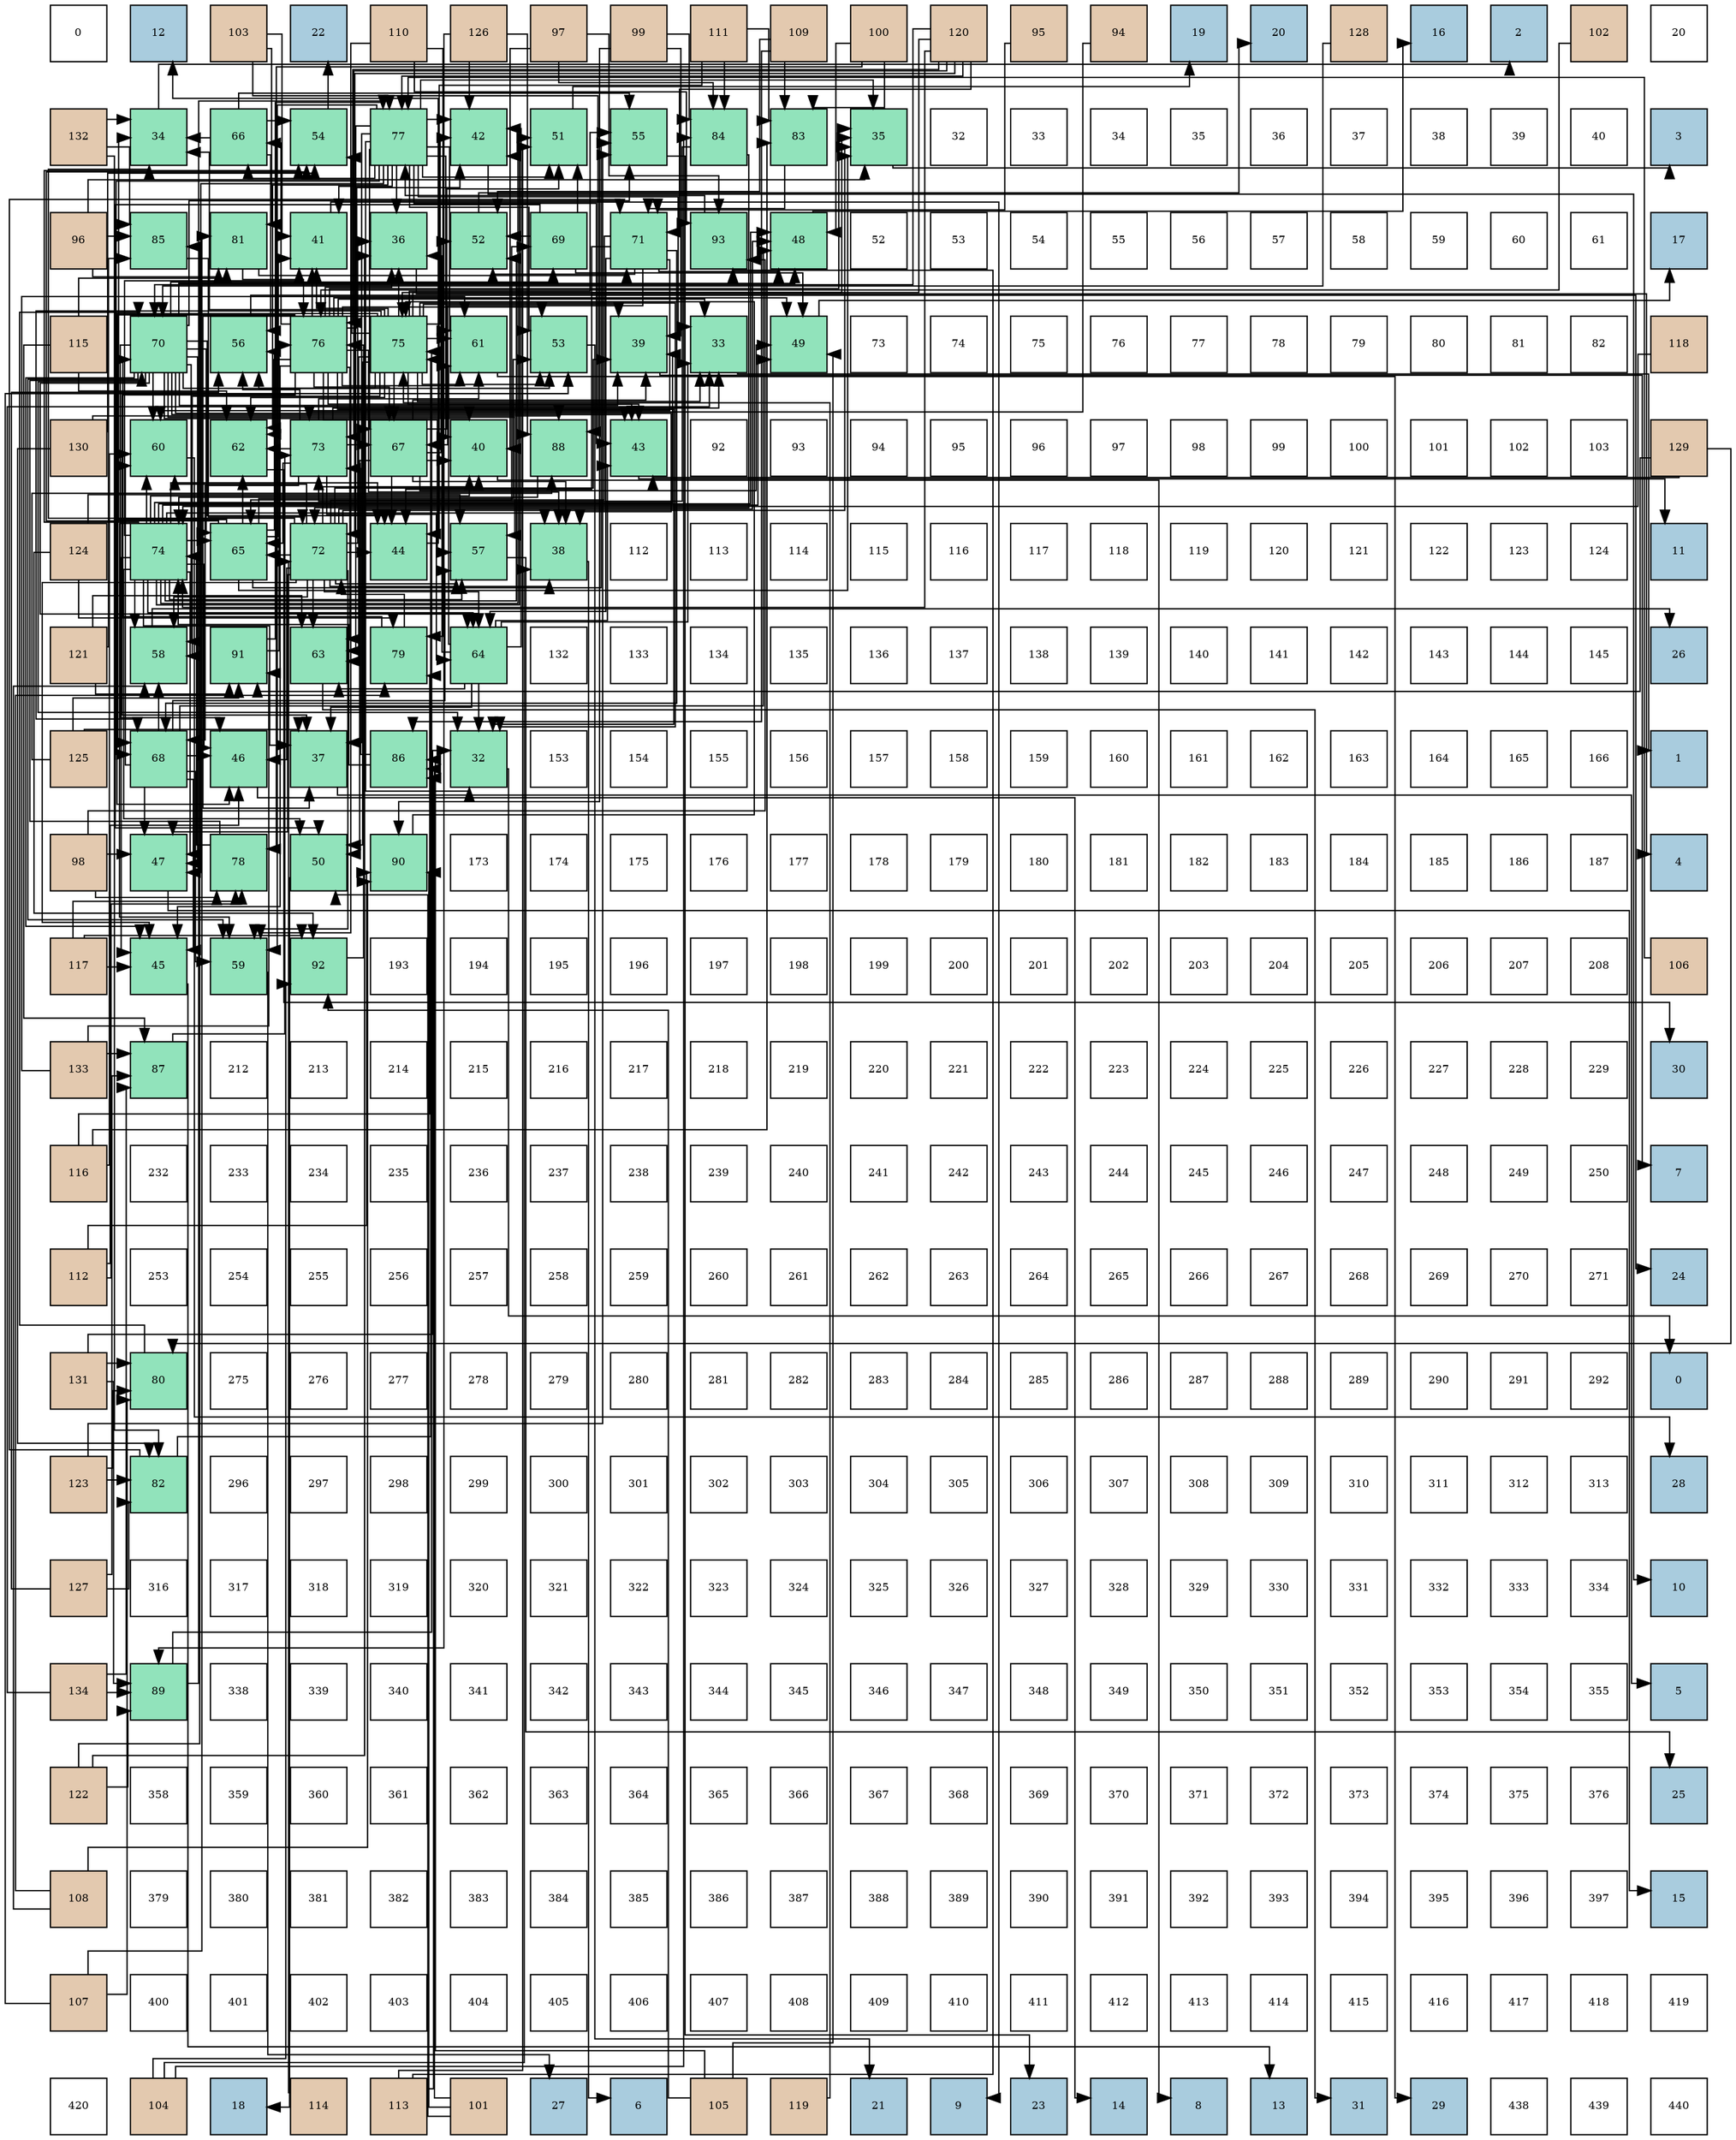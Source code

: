 digraph layout{
 rankdir=TB;
 splines=ortho;
 node [style=filled shape=square fixedsize=true width=0.6];
0[label="0", fontsize=8, fillcolor="#ffffff"];
1[label="12", fontsize=8, fillcolor="#a9ccde"];
2[label="103", fontsize=8, fillcolor="#e3c9af"];
3[label="22", fontsize=8, fillcolor="#a9ccde"];
4[label="110", fontsize=8, fillcolor="#e3c9af"];
5[label="126", fontsize=8, fillcolor="#e3c9af"];
6[label="97", fontsize=8, fillcolor="#e3c9af"];
7[label="99", fontsize=8, fillcolor="#e3c9af"];
8[label="111", fontsize=8, fillcolor="#e3c9af"];
9[label="109", fontsize=8, fillcolor="#e3c9af"];
10[label="100", fontsize=8, fillcolor="#e3c9af"];
11[label="120", fontsize=8, fillcolor="#e3c9af"];
12[label="95", fontsize=8, fillcolor="#e3c9af"];
13[label="94", fontsize=8, fillcolor="#e3c9af"];
14[label="19", fontsize=8, fillcolor="#a9ccde"];
15[label="20", fontsize=8, fillcolor="#a9ccde"];
16[label="128", fontsize=8, fillcolor="#e3c9af"];
17[label="16", fontsize=8, fillcolor="#a9ccde"];
18[label="2", fontsize=8, fillcolor="#a9ccde"];
19[label="102", fontsize=8, fillcolor="#e3c9af"];
20[label="20", fontsize=8, fillcolor="#ffffff"];
21[label="132", fontsize=8, fillcolor="#e3c9af"];
22[label="34", fontsize=8, fillcolor="#91e3bb"];
23[label="66", fontsize=8, fillcolor="#91e3bb"];
24[label="54", fontsize=8, fillcolor="#91e3bb"];
25[label="77", fontsize=8, fillcolor="#91e3bb"];
26[label="42", fontsize=8, fillcolor="#91e3bb"];
27[label="51", fontsize=8, fillcolor="#91e3bb"];
28[label="55", fontsize=8, fillcolor="#91e3bb"];
29[label="84", fontsize=8, fillcolor="#91e3bb"];
30[label="83", fontsize=8, fillcolor="#91e3bb"];
31[label="35", fontsize=8, fillcolor="#91e3bb"];
32[label="32", fontsize=8, fillcolor="#ffffff"];
33[label="33", fontsize=8, fillcolor="#ffffff"];
34[label="34", fontsize=8, fillcolor="#ffffff"];
35[label="35", fontsize=8, fillcolor="#ffffff"];
36[label="36", fontsize=8, fillcolor="#ffffff"];
37[label="37", fontsize=8, fillcolor="#ffffff"];
38[label="38", fontsize=8, fillcolor="#ffffff"];
39[label="39", fontsize=8, fillcolor="#ffffff"];
40[label="40", fontsize=8, fillcolor="#ffffff"];
41[label="3", fontsize=8, fillcolor="#a9ccde"];
42[label="96", fontsize=8, fillcolor="#e3c9af"];
43[label="85", fontsize=8, fillcolor="#91e3bb"];
44[label="81", fontsize=8, fillcolor="#91e3bb"];
45[label="41", fontsize=8, fillcolor="#91e3bb"];
46[label="36", fontsize=8, fillcolor="#91e3bb"];
47[label="52", fontsize=8, fillcolor="#91e3bb"];
48[label="69", fontsize=8, fillcolor="#91e3bb"];
49[label="71", fontsize=8, fillcolor="#91e3bb"];
50[label="93", fontsize=8, fillcolor="#91e3bb"];
51[label="48", fontsize=8, fillcolor="#91e3bb"];
52[label="52", fontsize=8, fillcolor="#ffffff"];
53[label="53", fontsize=8, fillcolor="#ffffff"];
54[label="54", fontsize=8, fillcolor="#ffffff"];
55[label="55", fontsize=8, fillcolor="#ffffff"];
56[label="56", fontsize=8, fillcolor="#ffffff"];
57[label="57", fontsize=8, fillcolor="#ffffff"];
58[label="58", fontsize=8, fillcolor="#ffffff"];
59[label="59", fontsize=8, fillcolor="#ffffff"];
60[label="60", fontsize=8, fillcolor="#ffffff"];
61[label="61", fontsize=8, fillcolor="#ffffff"];
62[label="17", fontsize=8, fillcolor="#a9ccde"];
63[label="115", fontsize=8, fillcolor="#e3c9af"];
64[label="70", fontsize=8, fillcolor="#91e3bb"];
65[label="56", fontsize=8, fillcolor="#91e3bb"];
66[label="76", fontsize=8, fillcolor="#91e3bb"];
67[label="75", fontsize=8, fillcolor="#91e3bb"];
68[label="61", fontsize=8, fillcolor="#91e3bb"];
69[label="53", fontsize=8, fillcolor="#91e3bb"];
70[label="39", fontsize=8, fillcolor="#91e3bb"];
71[label="33", fontsize=8, fillcolor="#91e3bb"];
72[label="49", fontsize=8, fillcolor="#91e3bb"];
73[label="73", fontsize=8, fillcolor="#ffffff"];
74[label="74", fontsize=8, fillcolor="#ffffff"];
75[label="75", fontsize=8, fillcolor="#ffffff"];
76[label="76", fontsize=8, fillcolor="#ffffff"];
77[label="77", fontsize=8, fillcolor="#ffffff"];
78[label="78", fontsize=8, fillcolor="#ffffff"];
79[label="79", fontsize=8, fillcolor="#ffffff"];
80[label="80", fontsize=8, fillcolor="#ffffff"];
81[label="81", fontsize=8, fillcolor="#ffffff"];
82[label="82", fontsize=8, fillcolor="#ffffff"];
83[label="118", fontsize=8, fillcolor="#e3c9af"];
84[label="130", fontsize=8, fillcolor="#e3c9af"];
85[label="60", fontsize=8, fillcolor="#91e3bb"];
86[label="62", fontsize=8, fillcolor="#91e3bb"];
87[label="73", fontsize=8, fillcolor="#91e3bb"];
88[label="67", fontsize=8, fillcolor="#91e3bb"];
89[label="40", fontsize=8, fillcolor="#91e3bb"];
90[label="88", fontsize=8, fillcolor="#91e3bb"];
91[label="43", fontsize=8, fillcolor="#91e3bb"];
92[label="92", fontsize=8, fillcolor="#ffffff"];
93[label="93", fontsize=8, fillcolor="#ffffff"];
94[label="94", fontsize=8, fillcolor="#ffffff"];
95[label="95", fontsize=8, fillcolor="#ffffff"];
96[label="96", fontsize=8, fillcolor="#ffffff"];
97[label="97", fontsize=8, fillcolor="#ffffff"];
98[label="98", fontsize=8, fillcolor="#ffffff"];
99[label="99", fontsize=8, fillcolor="#ffffff"];
100[label="100", fontsize=8, fillcolor="#ffffff"];
101[label="101", fontsize=8, fillcolor="#ffffff"];
102[label="102", fontsize=8, fillcolor="#ffffff"];
103[label="103", fontsize=8, fillcolor="#ffffff"];
104[label="129", fontsize=8, fillcolor="#e3c9af"];
105[label="124", fontsize=8, fillcolor="#e3c9af"];
106[label="74", fontsize=8, fillcolor="#91e3bb"];
107[label="65", fontsize=8, fillcolor="#91e3bb"];
108[label="72", fontsize=8, fillcolor="#91e3bb"];
109[label="44", fontsize=8, fillcolor="#91e3bb"];
110[label="57", fontsize=8, fillcolor="#91e3bb"];
111[label="38", fontsize=8, fillcolor="#91e3bb"];
112[label="112", fontsize=8, fillcolor="#ffffff"];
113[label="113", fontsize=8, fillcolor="#ffffff"];
114[label="114", fontsize=8, fillcolor="#ffffff"];
115[label="115", fontsize=8, fillcolor="#ffffff"];
116[label="116", fontsize=8, fillcolor="#ffffff"];
117[label="117", fontsize=8, fillcolor="#ffffff"];
118[label="118", fontsize=8, fillcolor="#ffffff"];
119[label="119", fontsize=8, fillcolor="#ffffff"];
120[label="120", fontsize=8, fillcolor="#ffffff"];
121[label="121", fontsize=8, fillcolor="#ffffff"];
122[label="122", fontsize=8, fillcolor="#ffffff"];
123[label="123", fontsize=8, fillcolor="#ffffff"];
124[label="124", fontsize=8, fillcolor="#ffffff"];
125[label="11", fontsize=8, fillcolor="#a9ccde"];
126[label="121", fontsize=8, fillcolor="#e3c9af"];
127[label="58", fontsize=8, fillcolor="#91e3bb"];
128[label="91", fontsize=8, fillcolor="#91e3bb"];
129[label="63", fontsize=8, fillcolor="#91e3bb"];
130[label="79", fontsize=8, fillcolor="#91e3bb"];
131[label="64", fontsize=8, fillcolor="#91e3bb"];
132[label="132", fontsize=8, fillcolor="#ffffff"];
133[label="133", fontsize=8, fillcolor="#ffffff"];
134[label="134", fontsize=8, fillcolor="#ffffff"];
135[label="135", fontsize=8, fillcolor="#ffffff"];
136[label="136", fontsize=8, fillcolor="#ffffff"];
137[label="137", fontsize=8, fillcolor="#ffffff"];
138[label="138", fontsize=8, fillcolor="#ffffff"];
139[label="139", fontsize=8, fillcolor="#ffffff"];
140[label="140", fontsize=8, fillcolor="#ffffff"];
141[label="141", fontsize=8, fillcolor="#ffffff"];
142[label="142", fontsize=8, fillcolor="#ffffff"];
143[label="143", fontsize=8, fillcolor="#ffffff"];
144[label="144", fontsize=8, fillcolor="#ffffff"];
145[label="145", fontsize=8, fillcolor="#ffffff"];
146[label="26", fontsize=8, fillcolor="#a9ccde"];
147[label="125", fontsize=8, fillcolor="#e3c9af"];
148[label="68", fontsize=8, fillcolor="#91e3bb"];
149[label="46", fontsize=8, fillcolor="#91e3bb"];
150[label="37", fontsize=8, fillcolor="#91e3bb"];
151[label="86", fontsize=8, fillcolor="#91e3bb"];
152[label="32", fontsize=8, fillcolor="#91e3bb"];
153[label="153", fontsize=8, fillcolor="#ffffff"];
154[label="154", fontsize=8, fillcolor="#ffffff"];
155[label="155", fontsize=8, fillcolor="#ffffff"];
156[label="156", fontsize=8, fillcolor="#ffffff"];
157[label="157", fontsize=8, fillcolor="#ffffff"];
158[label="158", fontsize=8, fillcolor="#ffffff"];
159[label="159", fontsize=8, fillcolor="#ffffff"];
160[label="160", fontsize=8, fillcolor="#ffffff"];
161[label="161", fontsize=8, fillcolor="#ffffff"];
162[label="162", fontsize=8, fillcolor="#ffffff"];
163[label="163", fontsize=8, fillcolor="#ffffff"];
164[label="164", fontsize=8, fillcolor="#ffffff"];
165[label="165", fontsize=8, fillcolor="#ffffff"];
166[label="166", fontsize=8, fillcolor="#ffffff"];
167[label="1", fontsize=8, fillcolor="#a9ccde"];
168[label="98", fontsize=8, fillcolor="#e3c9af"];
169[label="47", fontsize=8, fillcolor="#91e3bb"];
170[label="78", fontsize=8, fillcolor="#91e3bb"];
171[label="50", fontsize=8, fillcolor="#91e3bb"];
172[label="90", fontsize=8, fillcolor="#91e3bb"];
173[label="173", fontsize=8, fillcolor="#ffffff"];
174[label="174", fontsize=8, fillcolor="#ffffff"];
175[label="175", fontsize=8, fillcolor="#ffffff"];
176[label="176", fontsize=8, fillcolor="#ffffff"];
177[label="177", fontsize=8, fillcolor="#ffffff"];
178[label="178", fontsize=8, fillcolor="#ffffff"];
179[label="179", fontsize=8, fillcolor="#ffffff"];
180[label="180", fontsize=8, fillcolor="#ffffff"];
181[label="181", fontsize=8, fillcolor="#ffffff"];
182[label="182", fontsize=8, fillcolor="#ffffff"];
183[label="183", fontsize=8, fillcolor="#ffffff"];
184[label="184", fontsize=8, fillcolor="#ffffff"];
185[label="185", fontsize=8, fillcolor="#ffffff"];
186[label="186", fontsize=8, fillcolor="#ffffff"];
187[label="187", fontsize=8, fillcolor="#ffffff"];
188[label="4", fontsize=8, fillcolor="#a9ccde"];
189[label="117", fontsize=8, fillcolor="#e3c9af"];
190[label="45", fontsize=8, fillcolor="#91e3bb"];
191[label="59", fontsize=8, fillcolor="#91e3bb"];
192[label="92", fontsize=8, fillcolor="#91e3bb"];
193[label="193", fontsize=8, fillcolor="#ffffff"];
194[label="194", fontsize=8, fillcolor="#ffffff"];
195[label="195", fontsize=8, fillcolor="#ffffff"];
196[label="196", fontsize=8, fillcolor="#ffffff"];
197[label="197", fontsize=8, fillcolor="#ffffff"];
198[label="198", fontsize=8, fillcolor="#ffffff"];
199[label="199", fontsize=8, fillcolor="#ffffff"];
200[label="200", fontsize=8, fillcolor="#ffffff"];
201[label="201", fontsize=8, fillcolor="#ffffff"];
202[label="202", fontsize=8, fillcolor="#ffffff"];
203[label="203", fontsize=8, fillcolor="#ffffff"];
204[label="204", fontsize=8, fillcolor="#ffffff"];
205[label="205", fontsize=8, fillcolor="#ffffff"];
206[label="206", fontsize=8, fillcolor="#ffffff"];
207[label="207", fontsize=8, fillcolor="#ffffff"];
208[label="208", fontsize=8, fillcolor="#ffffff"];
209[label="106", fontsize=8, fillcolor="#e3c9af"];
210[label="133", fontsize=8, fillcolor="#e3c9af"];
211[label="87", fontsize=8, fillcolor="#91e3bb"];
212[label="212", fontsize=8, fillcolor="#ffffff"];
213[label="213", fontsize=8, fillcolor="#ffffff"];
214[label="214", fontsize=8, fillcolor="#ffffff"];
215[label="215", fontsize=8, fillcolor="#ffffff"];
216[label="216", fontsize=8, fillcolor="#ffffff"];
217[label="217", fontsize=8, fillcolor="#ffffff"];
218[label="218", fontsize=8, fillcolor="#ffffff"];
219[label="219", fontsize=8, fillcolor="#ffffff"];
220[label="220", fontsize=8, fillcolor="#ffffff"];
221[label="221", fontsize=8, fillcolor="#ffffff"];
222[label="222", fontsize=8, fillcolor="#ffffff"];
223[label="223", fontsize=8, fillcolor="#ffffff"];
224[label="224", fontsize=8, fillcolor="#ffffff"];
225[label="225", fontsize=8, fillcolor="#ffffff"];
226[label="226", fontsize=8, fillcolor="#ffffff"];
227[label="227", fontsize=8, fillcolor="#ffffff"];
228[label="228", fontsize=8, fillcolor="#ffffff"];
229[label="229", fontsize=8, fillcolor="#ffffff"];
230[label="30", fontsize=8, fillcolor="#a9ccde"];
231[label="116", fontsize=8, fillcolor="#e3c9af"];
232[label="232", fontsize=8, fillcolor="#ffffff"];
233[label="233", fontsize=8, fillcolor="#ffffff"];
234[label="234", fontsize=8, fillcolor="#ffffff"];
235[label="235", fontsize=8, fillcolor="#ffffff"];
236[label="236", fontsize=8, fillcolor="#ffffff"];
237[label="237", fontsize=8, fillcolor="#ffffff"];
238[label="238", fontsize=8, fillcolor="#ffffff"];
239[label="239", fontsize=8, fillcolor="#ffffff"];
240[label="240", fontsize=8, fillcolor="#ffffff"];
241[label="241", fontsize=8, fillcolor="#ffffff"];
242[label="242", fontsize=8, fillcolor="#ffffff"];
243[label="243", fontsize=8, fillcolor="#ffffff"];
244[label="244", fontsize=8, fillcolor="#ffffff"];
245[label="245", fontsize=8, fillcolor="#ffffff"];
246[label="246", fontsize=8, fillcolor="#ffffff"];
247[label="247", fontsize=8, fillcolor="#ffffff"];
248[label="248", fontsize=8, fillcolor="#ffffff"];
249[label="249", fontsize=8, fillcolor="#ffffff"];
250[label="250", fontsize=8, fillcolor="#ffffff"];
251[label="7", fontsize=8, fillcolor="#a9ccde"];
252[label="112", fontsize=8, fillcolor="#e3c9af"];
253[label="253", fontsize=8, fillcolor="#ffffff"];
254[label="254", fontsize=8, fillcolor="#ffffff"];
255[label="255", fontsize=8, fillcolor="#ffffff"];
256[label="256", fontsize=8, fillcolor="#ffffff"];
257[label="257", fontsize=8, fillcolor="#ffffff"];
258[label="258", fontsize=8, fillcolor="#ffffff"];
259[label="259", fontsize=8, fillcolor="#ffffff"];
260[label="260", fontsize=8, fillcolor="#ffffff"];
261[label="261", fontsize=8, fillcolor="#ffffff"];
262[label="262", fontsize=8, fillcolor="#ffffff"];
263[label="263", fontsize=8, fillcolor="#ffffff"];
264[label="264", fontsize=8, fillcolor="#ffffff"];
265[label="265", fontsize=8, fillcolor="#ffffff"];
266[label="266", fontsize=8, fillcolor="#ffffff"];
267[label="267", fontsize=8, fillcolor="#ffffff"];
268[label="268", fontsize=8, fillcolor="#ffffff"];
269[label="269", fontsize=8, fillcolor="#ffffff"];
270[label="270", fontsize=8, fillcolor="#ffffff"];
271[label="271", fontsize=8, fillcolor="#ffffff"];
272[label="24", fontsize=8, fillcolor="#a9ccde"];
273[label="131", fontsize=8, fillcolor="#e3c9af"];
274[label="80", fontsize=8, fillcolor="#91e3bb"];
275[label="275", fontsize=8, fillcolor="#ffffff"];
276[label="276", fontsize=8, fillcolor="#ffffff"];
277[label="277", fontsize=8, fillcolor="#ffffff"];
278[label="278", fontsize=8, fillcolor="#ffffff"];
279[label="279", fontsize=8, fillcolor="#ffffff"];
280[label="280", fontsize=8, fillcolor="#ffffff"];
281[label="281", fontsize=8, fillcolor="#ffffff"];
282[label="282", fontsize=8, fillcolor="#ffffff"];
283[label="283", fontsize=8, fillcolor="#ffffff"];
284[label="284", fontsize=8, fillcolor="#ffffff"];
285[label="285", fontsize=8, fillcolor="#ffffff"];
286[label="286", fontsize=8, fillcolor="#ffffff"];
287[label="287", fontsize=8, fillcolor="#ffffff"];
288[label="288", fontsize=8, fillcolor="#ffffff"];
289[label="289", fontsize=8, fillcolor="#ffffff"];
290[label="290", fontsize=8, fillcolor="#ffffff"];
291[label="291", fontsize=8, fillcolor="#ffffff"];
292[label="292", fontsize=8, fillcolor="#ffffff"];
293[label="0", fontsize=8, fillcolor="#a9ccde"];
294[label="123", fontsize=8, fillcolor="#e3c9af"];
295[label="82", fontsize=8, fillcolor="#91e3bb"];
296[label="296", fontsize=8, fillcolor="#ffffff"];
297[label="297", fontsize=8, fillcolor="#ffffff"];
298[label="298", fontsize=8, fillcolor="#ffffff"];
299[label="299", fontsize=8, fillcolor="#ffffff"];
300[label="300", fontsize=8, fillcolor="#ffffff"];
301[label="301", fontsize=8, fillcolor="#ffffff"];
302[label="302", fontsize=8, fillcolor="#ffffff"];
303[label="303", fontsize=8, fillcolor="#ffffff"];
304[label="304", fontsize=8, fillcolor="#ffffff"];
305[label="305", fontsize=8, fillcolor="#ffffff"];
306[label="306", fontsize=8, fillcolor="#ffffff"];
307[label="307", fontsize=8, fillcolor="#ffffff"];
308[label="308", fontsize=8, fillcolor="#ffffff"];
309[label="309", fontsize=8, fillcolor="#ffffff"];
310[label="310", fontsize=8, fillcolor="#ffffff"];
311[label="311", fontsize=8, fillcolor="#ffffff"];
312[label="312", fontsize=8, fillcolor="#ffffff"];
313[label="313", fontsize=8, fillcolor="#ffffff"];
314[label="28", fontsize=8, fillcolor="#a9ccde"];
315[label="127", fontsize=8, fillcolor="#e3c9af"];
316[label="316", fontsize=8, fillcolor="#ffffff"];
317[label="317", fontsize=8, fillcolor="#ffffff"];
318[label="318", fontsize=8, fillcolor="#ffffff"];
319[label="319", fontsize=8, fillcolor="#ffffff"];
320[label="320", fontsize=8, fillcolor="#ffffff"];
321[label="321", fontsize=8, fillcolor="#ffffff"];
322[label="322", fontsize=8, fillcolor="#ffffff"];
323[label="323", fontsize=8, fillcolor="#ffffff"];
324[label="324", fontsize=8, fillcolor="#ffffff"];
325[label="325", fontsize=8, fillcolor="#ffffff"];
326[label="326", fontsize=8, fillcolor="#ffffff"];
327[label="327", fontsize=8, fillcolor="#ffffff"];
328[label="328", fontsize=8, fillcolor="#ffffff"];
329[label="329", fontsize=8, fillcolor="#ffffff"];
330[label="330", fontsize=8, fillcolor="#ffffff"];
331[label="331", fontsize=8, fillcolor="#ffffff"];
332[label="332", fontsize=8, fillcolor="#ffffff"];
333[label="333", fontsize=8, fillcolor="#ffffff"];
334[label="334", fontsize=8, fillcolor="#ffffff"];
335[label="10", fontsize=8, fillcolor="#a9ccde"];
336[label="134", fontsize=8, fillcolor="#e3c9af"];
337[label="89", fontsize=8, fillcolor="#91e3bb"];
338[label="338", fontsize=8, fillcolor="#ffffff"];
339[label="339", fontsize=8, fillcolor="#ffffff"];
340[label="340", fontsize=8, fillcolor="#ffffff"];
341[label="341", fontsize=8, fillcolor="#ffffff"];
342[label="342", fontsize=8, fillcolor="#ffffff"];
343[label="343", fontsize=8, fillcolor="#ffffff"];
344[label="344", fontsize=8, fillcolor="#ffffff"];
345[label="345", fontsize=8, fillcolor="#ffffff"];
346[label="346", fontsize=8, fillcolor="#ffffff"];
347[label="347", fontsize=8, fillcolor="#ffffff"];
348[label="348", fontsize=8, fillcolor="#ffffff"];
349[label="349", fontsize=8, fillcolor="#ffffff"];
350[label="350", fontsize=8, fillcolor="#ffffff"];
351[label="351", fontsize=8, fillcolor="#ffffff"];
352[label="352", fontsize=8, fillcolor="#ffffff"];
353[label="353", fontsize=8, fillcolor="#ffffff"];
354[label="354", fontsize=8, fillcolor="#ffffff"];
355[label="355", fontsize=8, fillcolor="#ffffff"];
356[label="5", fontsize=8, fillcolor="#a9ccde"];
357[label="122", fontsize=8, fillcolor="#e3c9af"];
358[label="358", fontsize=8, fillcolor="#ffffff"];
359[label="359", fontsize=8, fillcolor="#ffffff"];
360[label="360", fontsize=8, fillcolor="#ffffff"];
361[label="361", fontsize=8, fillcolor="#ffffff"];
362[label="362", fontsize=8, fillcolor="#ffffff"];
363[label="363", fontsize=8, fillcolor="#ffffff"];
364[label="364", fontsize=8, fillcolor="#ffffff"];
365[label="365", fontsize=8, fillcolor="#ffffff"];
366[label="366", fontsize=8, fillcolor="#ffffff"];
367[label="367", fontsize=8, fillcolor="#ffffff"];
368[label="368", fontsize=8, fillcolor="#ffffff"];
369[label="369", fontsize=8, fillcolor="#ffffff"];
370[label="370", fontsize=8, fillcolor="#ffffff"];
371[label="371", fontsize=8, fillcolor="#ffffff"];
372[label="372", fontsize=8, fillcolor="#ffffff"];
373[label="373", fontsize=8, fillcolor="#ffffff"];
374[label="374", fontsize=8, fillcolor="#ffffff"];
375[label="375", fontsize=8, fillcolor="#ffffff"];
376[label="376", fontsize=8, fillcolor="#ffffff"];
377[label="25", fontsize=8, fillcolor="#a9ccde"];
378[label="108", fontsize=8, fillcolor="#e3c9af"];
379[label="379", fontsize=8, fillcolor="#ffffff"];
380[label="380", fontsize=8, fillcolor="#ffffff"];
381[label="381", fontsize=8, fillcolor="#ffffff"];
382[label="382", fontsize=8, fillcolor="#ffffff"];
383[label="383", fontsize=8, fillcolor="#ffffff"];
384[label="384", fontsize=8, fillcolor="#ffffff"];
385[label="385", fontsize=8, fillcolor="#ffffff"];
386[label="386", fontsize=8, fillcolor="#ffffff"];
387[label="387", fontsize=8, fillcolor="#ffffff"];
388[label="388", fontsize=8, fillcolor="#ffffff"];
389[label="389", fontsize=8, fillcolor="#ffffff"];
390[label="390", fontsize=8, fillcolor="#ffffff"];
391[label="391", fontsize=8, fillcolor="#ffffff"];
392[label="392", fontsize=8, fillcolor="#ffffff"];
393[label="393", fontsize=8, fillcolor="#ffffff"];
394[label="394", fontsize=8, fillcolor="#ffffff"];
395[label="395", fontsize=8, fillcolor="#ffffff"];
396[label="396", fontsize=8, fillcolor="#ffffff"];
397[label="397", fontsize=8, fillcolor="#ffffff"];
398[label="15", fontsize=8, fillcolor="#a9ccde"];
399[label="107", fontsize=8, fillcolor="#e3c9af"];
400[label="400", fontsize=8, fillcolor="#ffffff"];
401[label="401", fontsize=8, fillcolor="#ffffff"];
402[label="402", fontsize=8, fillcolor="#ffffff"];
403[label="403", fontsize=8, fillcolor="#ffffff"];
404[label="404", fontsize=8, fillcolor="#ffffff"];
405[label="405", fontsize=8, fillcolor="#ffffff"];
406[label="406", fontsize=8, fillcolor="#ffffff"];
407[label="407", fontsize=8, fillcolor="#ffffff"];
408[label="408", fontsize=8, fillcolor="#ffffff"];
409[label="409", fontsize=8, fillcolor="#ffffff"];
410[label="410", fontsize=8, fillcolor="#ffffff"];
411[label="411", fontsize=8, fillcolor="#ffffff"];
412[label="412", fontsize=8, fillcolor="#ffffff"];
413[label="413", fontsize=8, fillcolor="#ffffff"];
414[label="414", fontsize=8, fillcolor="#ffffff"];
415[label="415", fontsize=8, fillcolor="#ffffff"];
416[label="416", fontsize=8, fillcolor="#ffffff"];
417[label="417", fontsize=8, fillcolor="#ffffff"];
418[label="418", fontsize=8, fillcolor="#ffffff"];
419[label="419", fontsize=8, fillcolor="#ffffff"];
420[label="420", fontsize=8, fillcolor="#ffffff"];
421[label="104", fontsize=8, fillcolor="#e3c9af"];
422[label="18", fontsize=8, fillcolor="#a9ccde"];
423[label="114", fontsize=8, fillcolor="#e3c9af"];
424[label="113", fontsize=8, fillcolor="#e3c9af"];
425[label="101", fontsize=8, fillcolor="#e3c9af"];
426[label="27", fontsize=8, fillcolor="#a9ccde"];
427[label="6", fontsize=8, fillcolor="#a9ccde"];
428[label="105", fontsize=8, fillcolor="#e3c9af"];
429[label="119", fontsize=8, fillcolor="#e3c9af"];
430[label="21", fontsize=8, fillcolor="#a9ccde"];
431[label="9", fontsize=8, fillcolor="#a9ccde"];
432[label="23", fontsize=8, fillcolor="#a9ccde"];
433[label="14", fontsize=8, fillcolor="#a9ccde"];
434[label="8", fontsize=8, fillcolor="#a9ccde"];
435[label="13", fontsize=8, fillcolor="#a9ccde"];
436[label="31", fontsize=8, fillcolor="#a9ccde"];
437[label="29", fontsize=8, fillcolor="#a9ccde"];
438[label="438", fontsize=8, fillcolor="#ffffff"];
439[label="439", fontsize=8, fillcolor="#ffffff"];
440[label="440", fontsize=8, fillcolor="#ffffff"];
edge [constraint=false, style=vis];152 -> 293;
71 -> 167;
22 -> 18;
31 -> 41;
46 -> 188;
150 -> 356;
111 -> 427;
70 -> 251;
89 -> 434;
45 -> 431;
26 -> 335;
91 -> 125;
109 -> 1;
190 -> 435;
149 -> 433;
169 -> 398;
51 -> 17;
72 -> 62;
171 -> 422;
27 -> 14;
47 -> 15;
69 -> 430;
24 -> 3;
28 -> 432;
65 -> 272;
110 -> 377;
127 -> 146;
191 -> 426;
85 -> 314;
68 -> 437;
86 -> 230;
129 -> 436;
131 -> 152;
131 -> 71;
131 -> 46;
131 -> 150;
131 -> 26;
131 -> 91;
131 -> 68;
131 -> 129;
107 -> 22;
107 -> 31;
107 -> 45;
107 -> 69;
107 -> 24;
107 -> 28;
107 -> 65;
107 -> 86;
23 -> 22;
23 -> 24;
23 -> 28;
23 -> 65;
88 -> 111;
88 -> 70;
88 -> 89;
88 -> 109;
88 -> 72;
88 -> 171;
88 -> 27;
88 -> 47;
148 -> 190;
148 -> 149;
148 -> 169;
148 -> 51;
148 -> 110;
148 -> 127;
148 -> 191;
148 -> 85;
48 -> 72;
48 -> 171;
48 -> 27;
48 -> 47;
64 -> 152;
64 -> 111;
64 -> 70;
64 -> 89;
64 -> 91;
64 -> 109;
64 -> 190;
64 -> 149;
64 -> 169;
64 -> 51;
64 -> 69;
64 -> 28;
64 -> 110;
64 -> 127;
64 -> 191;
64 -> 85;
64 -> 131;
64 -> 107;
64 -> 48;
49 -> 109;
49 -> 51;
49 -> 47;
49 -> 85;
49 -> 131;
49 -> 107;
49 -> 88;
49 -> 148;
108 -> 22;
108 -> 31;
108 -> 46;
108 -> 111;
108 -> 70;
108 -> 89;
108 -> 109;
108 -> 190;
108 -> 149;
108 -> 169;
108 -> 51;
108 -> 110;
108 -> 127;
108 -> 191;
108 -> 85;
108 -> 129;
108 -> 131;
108 -> 107;
108 -> 48;
87 -> 71;
87 -> 65;
87 -> 68;
87 -> 86;
87 -> 131;
87 -> 107;
87 -> 88;
87 -> 148;
106 -> 150;
106 -> 111;
106 -> 70;
106 -> 89;
106 -> 45;
106 -> 26;
106 -> 109;
106 -> 190;
106 -> 149;
106 -> 169;
106 -> 51;
106 -> 72;
106 -> 171;
106 -> 27;
106 -> 47;
106 -> 24;
106 -> 110;
106 -> 127;
106 -> 191;
106 -> 85;
106 -> 131;
106 -> 107;
67 -> 152;
67 -> 71;
67 -> 22;
67 -> 31;
67 -> 46;
67 -> 150;
67 -> 70;
67 -> 45;
67 -> 26;
67 -> 91;
67 -> 149;
67 -> 171;
67 -> 69;
67 -> 24;
67 -> 28;
67 -> 65;
67 -> 127;
67 -> 68;
67 -> 86;
67 -> 129;
67 -> 88;
67 -> 148;
66 -> 152;
66 -> 71;
66 -> 31;
66 -> 46;
66 -> 150;
66 -> 111;
66 -> 45;
66 -> 26;
66 -> 91;
66 -> 190;
66 -> 72;
66 -> 69;
66 -> 110;
66 -> 68;
66 -> 86;
66 -> 129;
66 -> 23;
66 -> 88;
66 -> 148;
25 -> 152;
25 -> 71;
25 -> 31;
25 -> 46;
25 -> 150;
25 -> 89;
25 -> 45;
25 -> 26;
25 -> 91;
25 -> 169;
25 -> 27;
25 -> 69;
25 -> 191;
25 -> 68;
25 -> 86;
25 -> 129;
25 -> 23;
25 -> 88;
25 -> 148;
170 -> 64;
170 -> 106;
130 -> 64;
130 -> 108;
274 -> 64;
44 -> 49;
44 -> 66;
295 -> 49;
295 -> 67;
30 -> 49;
29 -> 108;
29 -> 87;
43 -> 108;
151 -> 87;
151 -> 106;
211 -> 87;
90 -> 106;
337 -> 67;
337 -> 25;
172 -> 67;
128 -> 66;
128 -> 25;
192 -> 66;
50 -> 25;
13 -> 87;
12 -> 49;
42 -> 31;
42 -> 44;
42 -> 43;
6 -> 89;
6 -> 29;
6 -> 50;
168 -> 169;
168 -> 170;
168 -> 50;
7 -> 70;
7 -> 29;
7 -> 172;
10 -> 51;
10 -> 170;
10 -> 30;
425 -> 171;
425 -> 151;
425 -> 172;
19 -> 66;
2 -> 45;
2 -> 44;
2 -> 90;
421 -> 111;
421 -> 29;
421 -> 192;
428 -> 72;
428 -> 151;
428 -> 192;
209 -> 25;
399 -> 69;
399 -> 274;
399 -> 44;
378 -> 127;
378 -> 130;
378 -> 172;
9 -> 47;
9 -> 30;
9 -> 151;
4 -> 191;
4 -> 130;
4 -> 50;
8 -> 109;
8 -> 30;
8 -> 29;
252 -> 149;
252 -> 170;
252 -> 172;
424 -> 27;
424 -> 151;
424 -> 50;
423 -> 108;
63 -> 86;
63 -> 44;
63 -> 211;
231 -> 85;
231 -> 130;
231 -> 30;
189 -> 190;
189 -> 170;
189 -> 192;
83 -> 106;
429 -> 67;
11 -> 64;
11 -> 49;
11 -> 108;
11 -> 87;
11 -> 106;
11 -> 67;
11 -> 66;
11 -> 25;
126 -> 129;
126 -> 43;
126 -> 128;
357 -> 46;
357 -> 43;
357 -> 337;
294 -> 28;
294 -> 274;
294 -> 295;
105 -> 110;
105 -> 130;
105 -> 192;
147 -> 150;
147 -> 90;
147 -> 128;
5 -> 26;
5 -> 90;
5 -> 337;
315 -> 65;
315 -> 295;
315 -> 211;
16 -> 64;
104 -> 91;
104 -> 274;
104 -> 128;
84 -> 24;
84 -> 295;
84 -> 90;
273 -> 152;
273 -> 274;
273 -> 337;
21 -> 22;
21 -> 295;
21 -> 43;
210 -> 68;
210 -> 211;
210 -> 128;
336 -> 71;
336 -> 211;
336 -> 337;
edge [constraint=true, style=invis];
0 -> 21 -> 42 -> 63 -> 84 -> 105 -> 126 -> 147 -> 168 -> 189 -> 210 -> 231 -> 252 -> 273 -> 294 -> 315 -> 336 -> 357 -> 378 -> 399 -> 420;
1 -> 22 -> 43 -> 64 -> 85 -> 106 -> 127 -> 148 -> 169 -> 190 -> 211 -> 232 -> 253 -> 274 -> 295 -> 316 -> 337 -> 358 -> 379 -> 400 -> 421;
2 -> 23 -> 44 -> 65 -> 86 -> 107 -> 128 -> 149 -> 170 -> 191 -> 212 -> 233 -> 254 -> 275 -> 296 -> 317 -> 338 -> 359 -> 380 -> 401 -> 422;
3 -> 24 -> 45 -> 66 -> 87 -> 108 -> 129 -> 150 -> 171 -> 192 -> 213 -> 234 -> 255 -> 276 -> 297 -> 318 -> 339 -> 360 -> 381 -> 402 -> 423;
4 -> 25 -> 46 -> 67 -> 88 -> 109 -> 130 -> 151 -> 172 -> 193 -> 214 -> 235 -> 256 -> 277 -> 298 -> 319 -> 340 -> 361 -> 382 -> 403 -> 424;
5 -> 26 -> 47 -> 68 -> 89 -> 110 -> 131 -> 152 -> 173 -> 194 -> 215 -> 236 -> 257 -> 278 -> 299 -> 320 -> 341 -> 362 -> 383 -> 404 -> 425;
6 -> 27 -> 48 -> 69 -> 90 -> 111 -> 132 -> 153 -> 174 -> 195 -> 216 -> 237 -> 258 -> 279 -> 300 -> 321 -> 342 -> 363 -> 384 -> 405 -> 426;
7 -> 28 -> 49 -> 70 -> 91 -> 112 -> 133 -> 154 -> 175 -> 196 -> 217 -> 238 -> 259 -> 280 -> 301 -> 322 -> 343 -> 364 -> 385 -> 406 -> 427;
8 -> 29 -> 50 -> 71 -> 92 -> 113 -> 134 -> 155 -> 176 -> 197 -> 218 -> 239 -> 260 -> 281 -> 302 -> 323 -> 344 -> 365 -> 386 -> 407 -> 428;
9 -> 30 -> 51 -> 72 -> 93 -> 114 -> 135 -> 156 -> 177 -> 198 -> 219 -> 240 -> 261 -> 282 -> 303 -> 324 -> 345 -> 366 -> 387 -> 408 -> 429;
10 -> 31 -> 52 -> 73 -> 94 -> 115 -> 136 -> 157 -> 178 -> 199 -> 220 -> 241 -> 262 -> 283 -> 304 -> 325 -> 346 -> 367 -> 388 -> 409 -> 430;
11 -> 32 -> 53 -> 74 -> 95 -> 116 -> 137 -> 158 -> 179 -> 200 -> 221 -> 242 -> 263 -> 284 -> 305 -> 326 -> 347 -> 368 -> 389 -> 410 -> 431;
12 -> 33 -> 54 -> 75 -> 96 -> 117 -> 138 -> 159 -> 180 -> 201 -> 222 -> 243 -> 264 -> 285 -> 306 -> 327 -> 348 -> 369 -> 390 -> 411 -> 432;
13 -> 34 -> 55 -> 76 -> 97 -> 118 -> 139 -> 160 -> 181 -> 202 -> 223 -> 244 -> 265 -> 286 -> 307 -> 328 -> 349 -> 370 -> 391 -> 412 -> 433;
14 -> 35 -> 56 -> 77 -> 98 -> 119 -> 140 -> 161 -> 182 -> 203 -> 224 -> 245 -> 266 -> 287 -> 308 -> 329 -> 350 -> 371 -> 392 -> 413 -> 434;
15 -> 36 -> 57 -> 78 -> 99 -> 120 -> 141 -> 162 -> 183 -> 204 -> 225 -> 246 -> 267 -> 288 -> 309 -> 330 -> 351 -> 372 -> 393 -> 414 -> 435;
16 -> 37 -> 58 -> 79 -> 100 -> 121 -> 142 -> 163 -> 184 -> 205 -> 226 -> 247 -> 268 -> 289 -> 310 -> 331 -> 352 -> 373 -> 394 -> 415 -> 436;
17 -> 38 -> 59 -> 80 -> 101 -> 122 -> 143 -> 164 -> 185 -> 206 -> 227 -> 248 -> 269 -> 290 -> 311 -> 332 -> 353 -> 374 -> 395 -> 416 -> 437;
18 -> 39 -> 60 -> 81 -> 102 -> 123 -> 144 -> 165 -> 186 -> 207 -> 228 -> 249 -> 270 -> 291 -> 312 -> 333 -> 354 -> 375 -> 396 -> 417 -> 438;
19 -> 40 -> 61 -> 82 -> 103 -> 124 -> 145 -> 166 -> 187 -> 208 -> 229 -> 250 -> 271 -> 292 -> 313 -> 334 -> 355 -> 376 -> 397 -> 418 -> 439;
20 -> 41 -> 62 -> 83 -> 104 -> 125 -> 146 -> 167 -> 188 -> 209 -> 230 -> 251 -> 272 -> 293 -> 314 -> 335 -> 356 -> 377 -> 398 -> 419 -> 440;
rank = same {0 -> 1 -> 2 -> 3 -> 4 -> 5 -> 6 -> 7 -> 8 -> 9 -> 10 -> 11 -> 12 -> 13 -> 14 -> 15 -> 16 -> 17 -> 18 -> 19 -> 20};
rank = same {21 -> 22 -> 23 -> 24 -> 25 -> 26 -> 27 -> 28 -> 29 -> 30 -> 31 -> 32 -> 33 -> 34 -> 35 -> 36 -> 37 -> 38 -> 39 -> 40 -> 41};
rank = same {42 -> 43 -> 44 -> 45 -> 46 -> 47 -> 48 -> 49 -> 50 -> 51 -> 52 -> 53 -> 54 -> 55 -> 56 -> 57 -> 58 -> 59 -> 60 -> 61 -> 62};
rank = same {63 -> 64 -> 65 -> 66 -> 67 -> 68 -> 69 -> 70 -> 71 -> 72 -> 73 -> 74 -> 75 -> 76 -> 77 -> 78 -> 79 -> 80 -> 81 -> 82 -> 83};
rank = same {84 -> 85 -> 86 -> 87 -> 88 -> 89 -> 90 -> 91 -> 92 -> 93 -> 94 -> 95 -> 96 -> 97 -> 98 -> 99 -> 100 -> 101 -> 102 -> 103 -> 104};
rank = same {105 -> 106 -> 107 -> 108 -> 109 -> 110 -> 111 -> 112 -> 113 -> 114 -> 115 -> 116 -> 117 -> 118 -> 119 -> 120 -> 121 -> 122 -> 123 -> 124 -> 125};
rank = same {126 -> 127 -> 128 -> 129 -> 130 -> 131 -> 132 -> 133 -> 134 -> 135 -> 136 -> 137 -> 138 -> 139 -> 140 -> 141 -> 142 -> 143 -> 144 -> 145 -> 146};
rank = same {147 -> 148 -> 149 -> 150 -> 151 -> 152 -> 153 -> 154 -> 155 -> 156 -> 157 -> 158 -> 159 -> 160 -> 161 -> 162 -> 163 -> 164 -> 165 -> 166 -> 167};
rank = same {168 -> 169 -> 170 -> 171 -> 172 -> 173 -> 174 -> 175 -> 176 -> 177 -> 178 -> 179 -> 180 -> 181 -> 182 -> 183 -> 184 -> 185 -> 186 -> 187 -> 188};
rank = same {189 -> 190 -> 191 -> 192 -> 193 -> 194 -> 195 -> 196 -> 197 -> 198 -> 199 -> 200 -> 201 -> 202 -> 203 -> 204 -> 205 -> 206 -> 207 -> 208 -> 209};
rank = same {210 -> 211 -> 212 -> 213 -> 214 -> 215 -> 216 -> 217 -> 218 -> 219 -> 220 -> 221 -> 222 -> 223 -> 224 -> 225 -> 226 -> 227 -> 228 -> 229 -> 230};
rank = same {231 -> 232 -> 233 -> 234 -> 235 -> 236 -> 237 -> 238 -> 239 -> 240 -> 241 -> 242 -> 243 -> 244 -> 245 -> 246 -> 247 -> 248 -> 249 -> 250 -> 251};
rank = same {252 -> 253 -> 254 -> 255 -> 256 -> 257 -> 258 -> 259 -> 260 -> 261 -> 262 -> 263 -> 264 -> 265 -> 266 -> 267 -> 268 -> 269 -> 270 -> 271 -> 272};
rank = same {273 -> 274 -> 275 -> 276 -> 277 -> 278 -> 279 -> 280 -> 281 -> 282 -> 283 -> 284 -> 285 -> 286 -> 287 -> 288 -> 289 -> 290 -> 291 -> 292 -> 293};
rank = same {294 -> 295 -> 296 -> 297 -> 298 -> 299 -> 300 -> 301 -> 302 -> 303 -> 304 -> 305 -> 306 -> 307 -> 308 -> 309 -> 310 -> 311 -> 312 -> 313 -> 314};
rank = same {315 -> 316 -> 317 -> 318 -> 319 -> 320 -> 321 -> 322 -> 323 -> 324 -> 325 -> 326 -> 327 -> 328 -> 329 -> 330 -> 331 -> 332 -> 333 -> 334 -> 335};
rank = same {336 -> 337 -> 338 -> 339 -> 340 -> 341 -> 342 -> 343 -> 344 -> 345 -> 346 -> 347 -> 348 -> 349 -> 350 -> 351 -> 352 -> 353 -> 354 -> 355 -> 356};
rank = same {357 -> 358 -> 359 -> 360 -> 361 -> 362 -> 363 -> 364 -> 365 -> 366 -> 367 -> 368 -> 369 -> 370 -> 371 -> 372 -> 373 -> 374 -> 375 -> 376 -> 377};
rank = same {378 -> 379 -> 380 -> 381 -> 382 -> 383 -> 384 -> 385 -> 386 -> 387 -> 388 -> 389 -> 390 -> 391 -> 392 -> 393 -> 394 -> 395 -> 396 -> 397 -> 398};
rank = same {399 -> 400 -> 401 -> 402 -> 403 -> 404 -> 405 -> 406 -> 407 -> 408 -> 409 -> 410 -> 411 -> 412 -> 413 -> 414 -> 415 -> 416 -> 417 -> 418 -> 419};
rank = same {420 -> 421 -> 422 -> 423 -> 424 -> 425 -> 426 -> 427 -> 428 -> 429 -> 430 -> 431 -> 432 -> 433 -> 434 -> 435 -> 436 -> 437 -> 438 -> 439 -> 440};
}